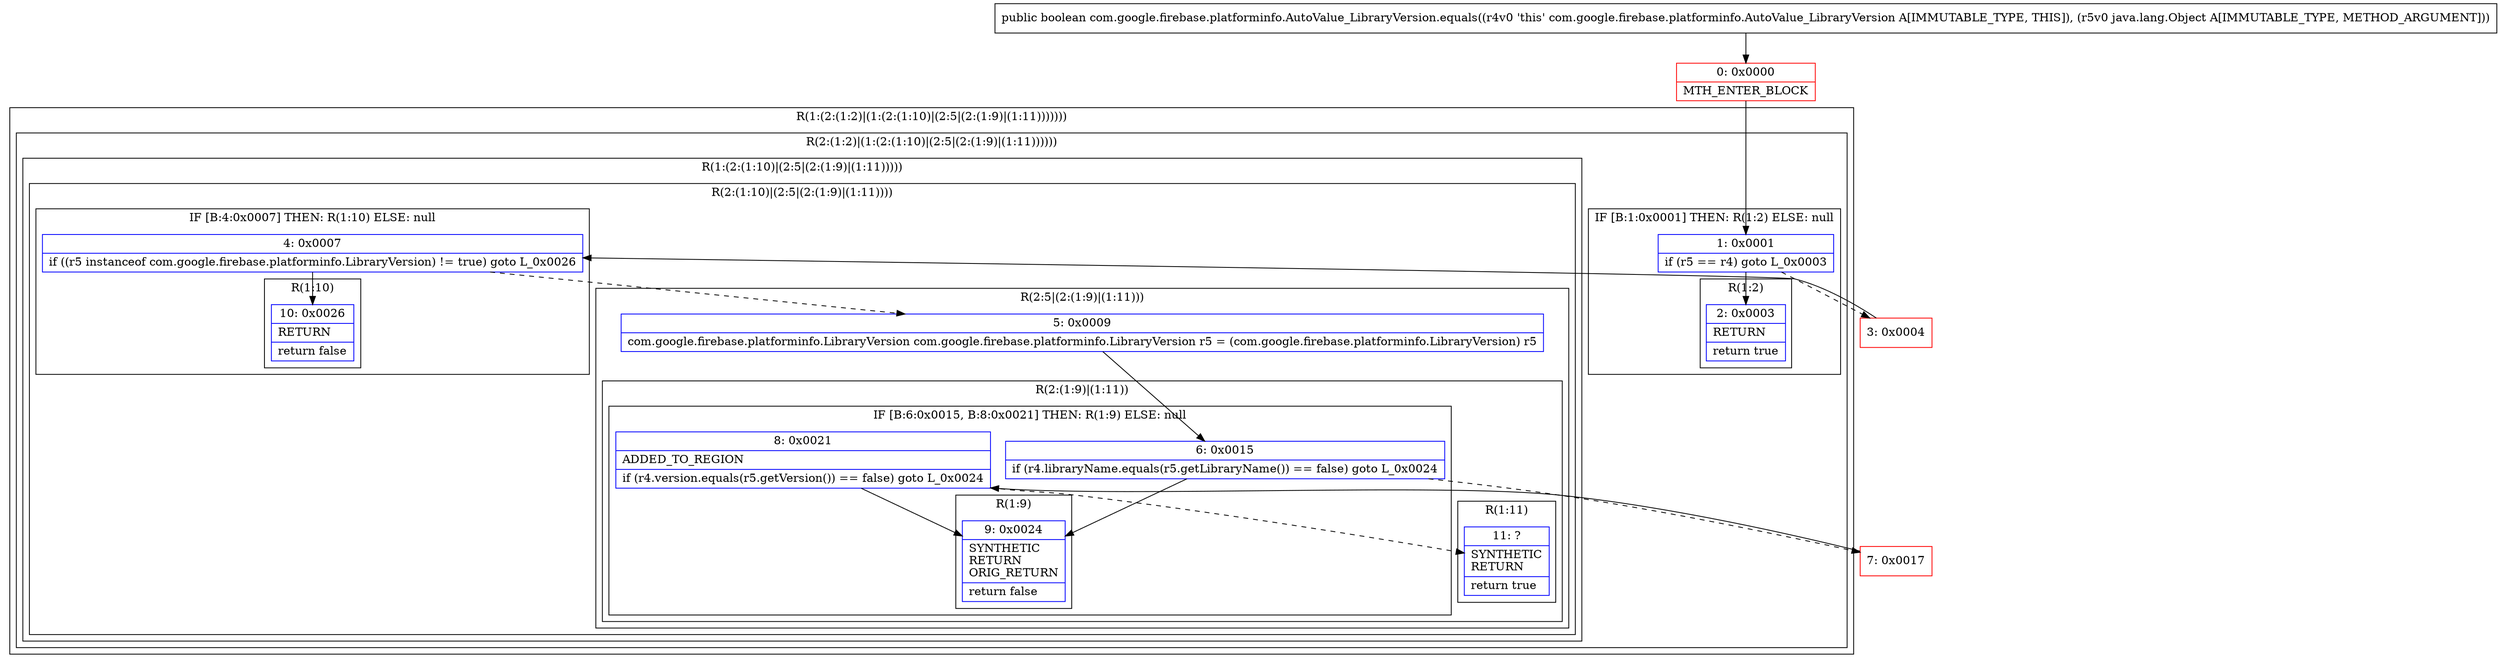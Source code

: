 digraph "CFG forcom.google.firebase.platforminfo.AutoValue_LibraryVersion.equals(Ljava\/lang\/Object;)Z" {
subgraph cluster_Region_1569253030 {
label = "R(1:(2:(1:2)|(1:(2:(1:10)|(2:5|(2:(1:9)|(1:11)))))))";
node [shape=record,color=blue];
subgraph cluster_Region_1254044562 {
label = "R(2:(1:2)|(1:(2:(1:10)|(2:5|(2:(1:9)|(1:11))))))";
node [shape=record,color=blue];
subgraph cluster_IfRegion_1440910834 {
label = "IF [B:1:0x0001] THEN: R(1:2) ELSE: null";
node [shape=record,color=blue];
Node_1 [shape=record,label="{1\:\ 0x0001|if (r5 == r4) goto L_0x0003\l}"];
subgraph cluster_Region_1593682373 {
label = "R(1:2)";
node [shape=record,color=blue];
Node_2 [shape=record,label="{2\:\ 0x0003|RETURN\l|return true\l}"];
}
}
subgraph cluster_Region_1155189098 {
label = "R(1:(2:(1:10)|(2:5|(2:(1:9)|(1:11)))))";
node [shape=record,color=blue];
subgraph cluster_Region_2009747904 {
label = "R(2:(1:10)|(2:5|(2:(1:9)|(1:11))))";
node [shape=record,color=blue];
subgraph cluster_IfRegion_906420182 {
label = "IF [B:4:0x0007] THEN: R(1:10) ELSE: null";
node [shape=record,color=blue];
Node_4 [shape=record,label="{4\:\ 0x0007|if ((r5 instanceof com.google.firebase.platforminfo.LibraryVersion) != true) goto L_0x0026\l}"];
subgraph cluster_Region_84343634 {
label = "R(1:10)";
node [shape=record,color=blue];
Node_10 [shape=record,label="{10\:\ 0x0026|RETURN\l|return false\l}"];
}
}
subgraph cluster_Region_441042209 {
label = "R(2:5|(2:(1:9)|(1:11)))";
node [shape=record,color=blue];
Node_5 [shape=record,label="{5\:\ 0x0009|com.google.firebase.platforminfo.LibraryVersion com.google.firebase.platforminfo.LibraryVersion r5 = (com.google.firebase.platforminfo.LibraryVersion) r5\l}"];
subgraph cluster_Region_394654465 {
label = "R(2:(1:9)|(1:11))";
node [shape=record,color=blue];
subgraph cluster_IfRegion_743371742 {
label = "IF [B:6:0x0015, B:8:0x0021] THEN: R(1:9) ELSE: null";
node [shape=record,color=blue];
Node_6 [shape=record,label="{6\:\ 0x0015|if (r4.libraryName.equals(r5.getLibraryName()) == false) goto L_0x0024\l}"];
Node_8 [shape=record,label="{8\:\ 0x0021|ADDED_TO_REGION\l|if (r4.version.equals(r5.getVersion()) == false) goto L_0x0024\l}"];
subgraph cluster_Region_845472864 {
label = "R(1:9)";
node [shape=record,color=blue];
Node_9 [shape=record,label="{9\:\ 0x0024|SYNTHETIC\lRETURN\lORIG_RETURN\l|return false\l}"];
}
}
subgraph cluster_Region_840721813 {
label = "R(1:11)";
node [shape=record,color=blue];
Node_11 [shape=record,label="{11\:\ ?|SYNTHETIC\lRETURN\l|return true\l}"];
}
}
}
}
}
}
}
Node_0 [shape=record,color=red,label="{0\:\ 0x0000|MTH_ENTER_BLOCK\l}"];
Node_3 [shape=record,color=red,label="{3\:\ 0x0004}"];
Node_7 [shape=record,color=red,label="{7\:\ 0x0017}"];
MethodNode[shape=record,label="{public boolean com.google.firebase.platforminfo.AutoValue_LibraryVersion.equals((r4v0 'this' com.google.firebase.platforminfo.AutoValue_LibraryVersion A[IMMUTABLE_TYPE, THIS]), (r5v0 java.lang.Object A[IMMUTABLE_TYPE, METHOD_ARGUMENT])) }"];
MethodNode -> Node_0;
Node_1 -> Node_2;
Node_1 -> Node_3[style=dashed];
Node_4 -> Node_5[style=dashed];
Node_4 -> Node_10;
Node_5 -> Node_6;
Node_6 -> Node_7[style=dashed];
Node_6 -> Node_9;
Node_8 -> Node_9;
Node_8 -> Node_11[style=dashed];
Node_0 -> Node_1;
Node_3 -> Node_4;
Node_7 -> Node_8;
}

